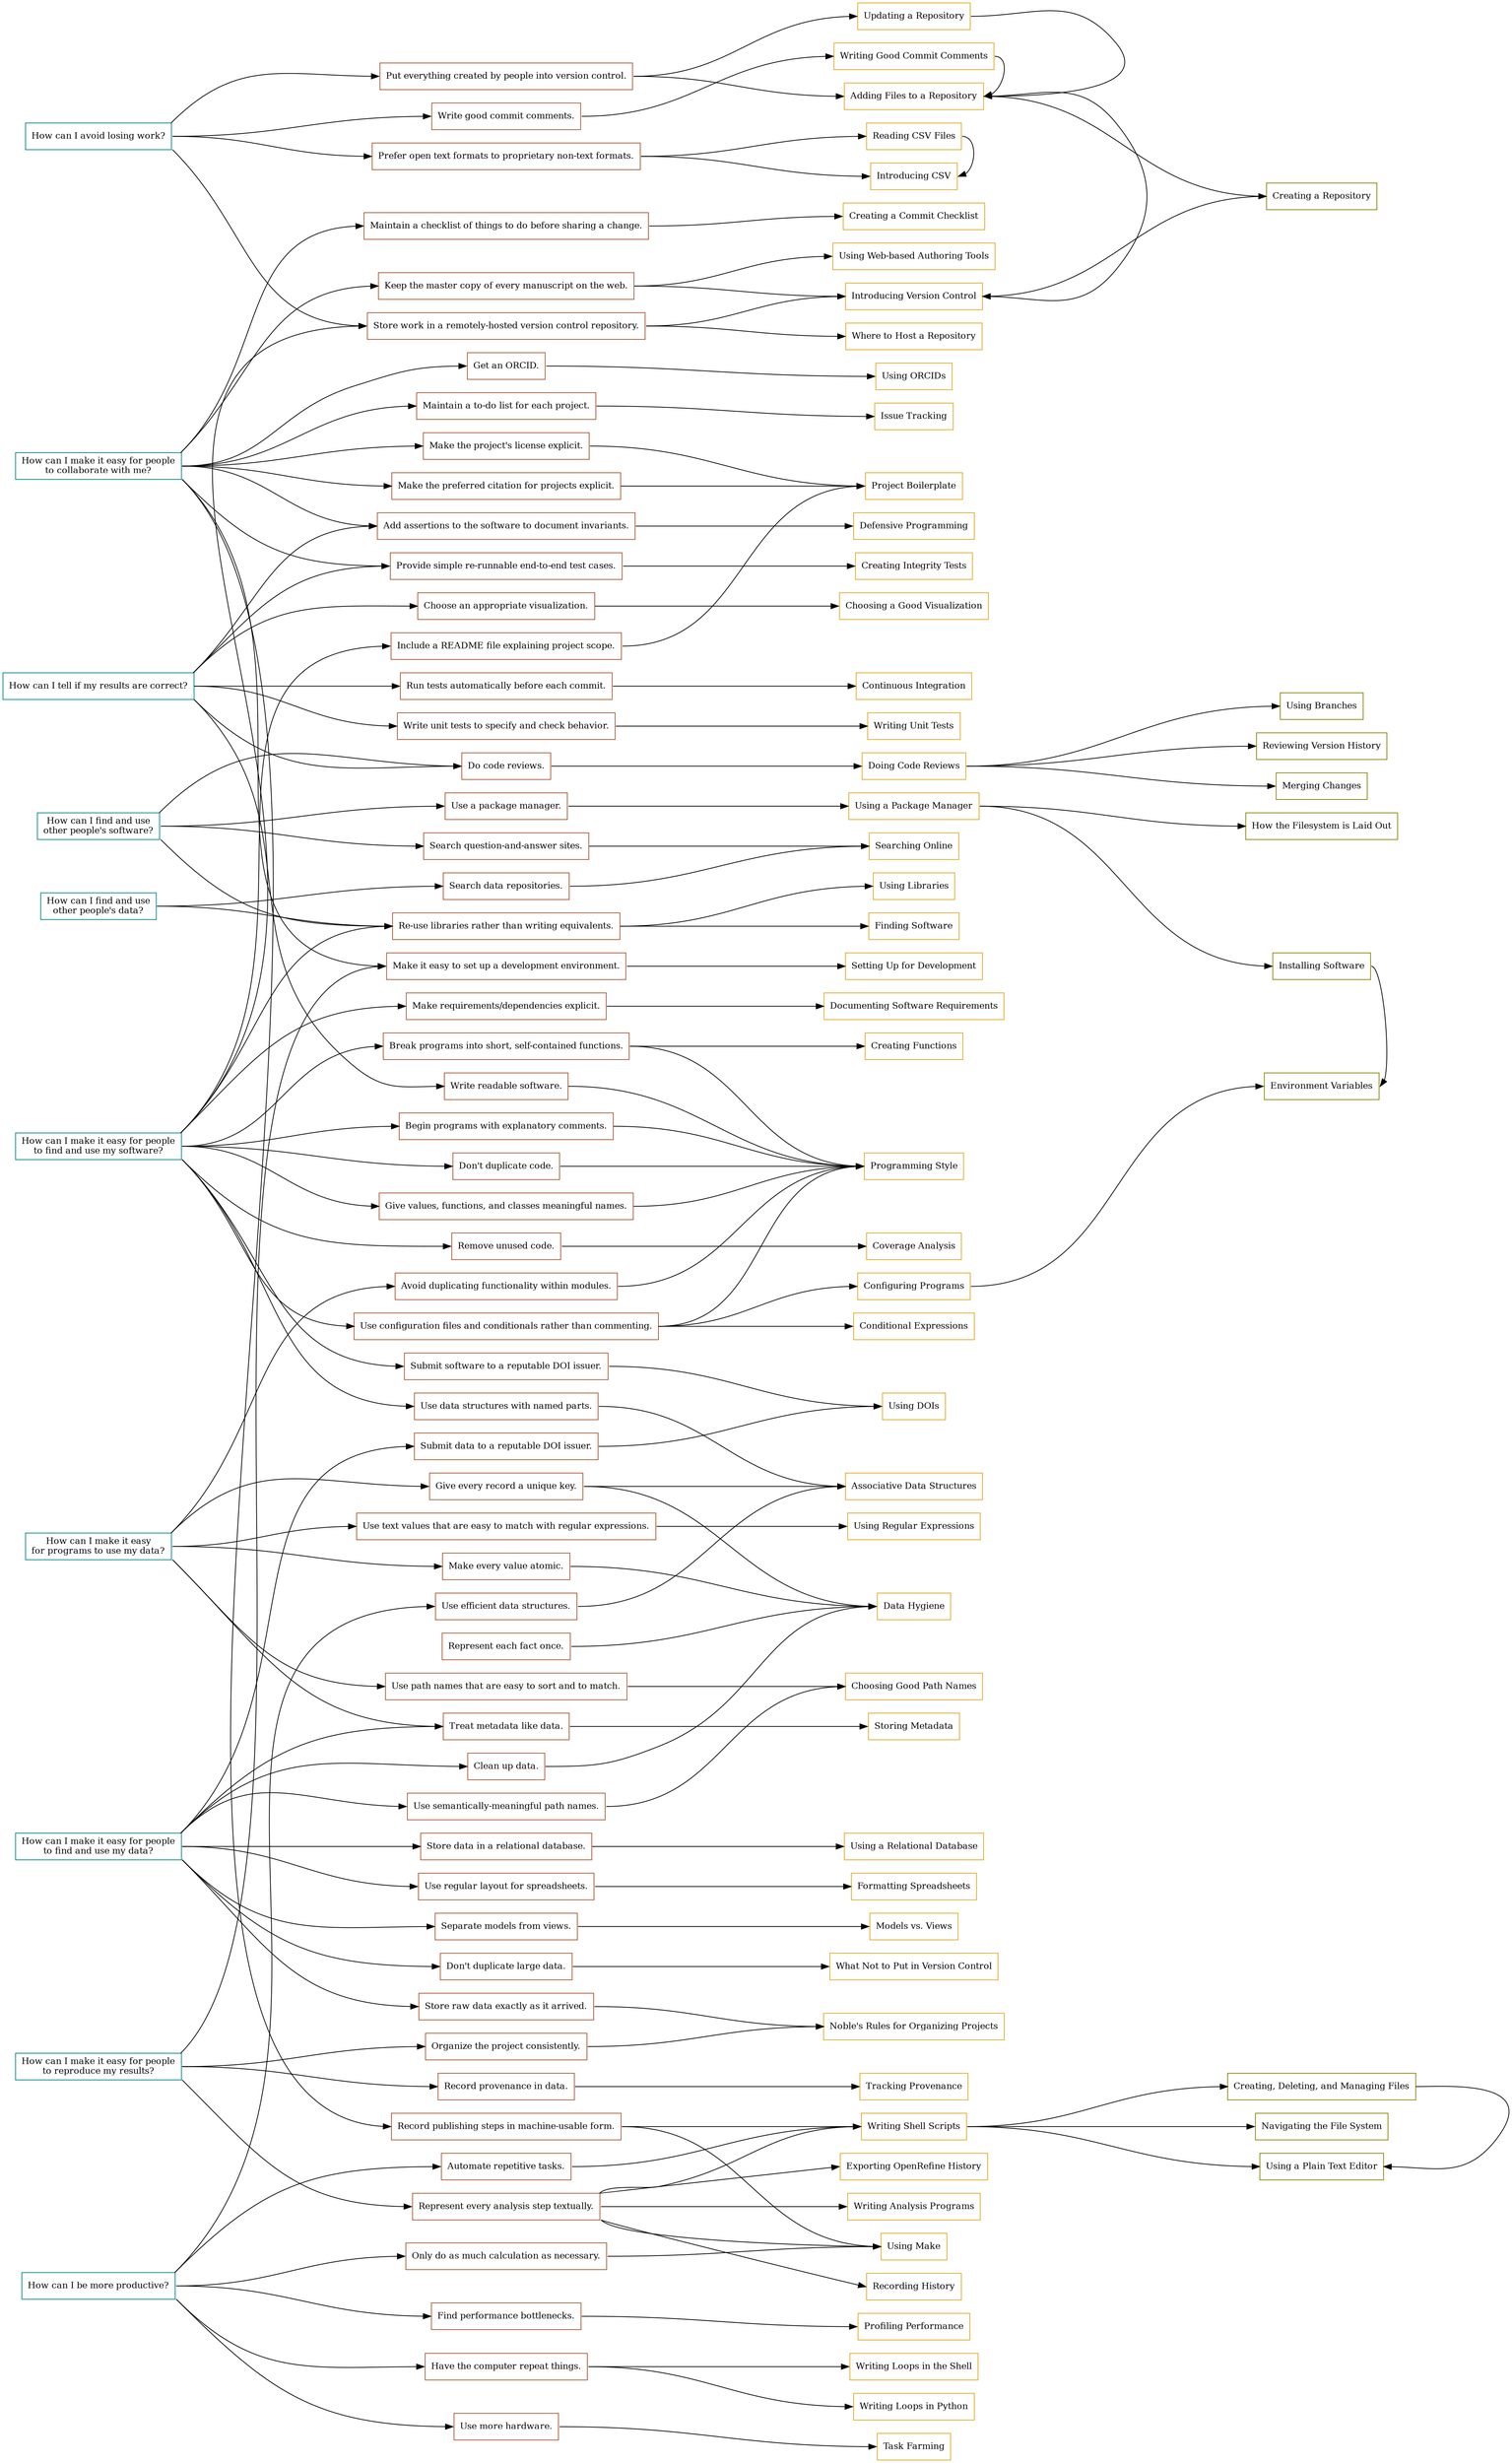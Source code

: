 // Where's open?
digraph scb {
	// Properties.
	rankdir = "LR";
	ranksep = "3 equally";
	node [shape="box", fontsize=12];

	// ----------------------------------------
	// Questions.
	// ----------------------------------------
	subgraph questions {
		node [color="teal"];
		rank = "same";
		q_avoid_losing_work [label="How can I avoid losing work?"];
		q_find_use_others_data [label="How can I find and use\nother people's data?"];
		q_make_data_findable [label="How can I make it easy for people\nto find and use my data?"];
		q_make_data_usable_by_programs [label="How can I make it easy\nfor programs to use my data?"];
		q_find_use_others_software [label="How can I find and use\nother people's software?"];
		q_make_software_findable_usable [label="How can I make it easy for people\nto find and use my software?"];
		q_results_correct [label="How can I tell if my results are correct?"];
		q_results_reproducible [label="How can I make it easy for people\nto reproduce my results?"];
		q_improve_productivity [label="How can I be more productive?"];
		q_make_collaboration_easy [label="How can I make it easy for people\nto collaborate with me?"];
	}

	// ----------------------------------------
	// Answers.
	// ----------------------------------------
	subgraph answers {
		node [color="sienna"];
		rank = "same";
		a_add_assertions [label="Add assertions to the software to document invariants."];
		a_add_human_work_to_repo [label="Put everything created by people into version control."];
		a_atomic_values [label="Make every value atomic."];
		a_automate_tasks [label="Automate repetitive tasks."];
		a_avoid_duplication [label="Avoid duplicating functionality within modules."];
		a_build_and_smoke_tests [label="Provide simple re-runnable end-to-end test cases."];
		a_choose_visualization [label="Choose an appropriate visualization."];
		a_clean_up_data [label="Clean up data."];
		a_code_reviews [label="Do code reviews."];
		a_commit_checklist [label="Maintain a checklist of things to do before sharing a change."];
		a_consistent_project_organization [label="Organize the project consistently."];
		a_data_doi [label="Submit data to a reputable DOI issuer."];
		a_document_function [label="Begin programs with explanatory comments."];
		a_dont_duplicate_code [label="Don't duplicate code."];
		a_dont_duplicate_large_data [label="Don't duplicate large data."];
		a_eliminate_redundant_calculation [label="Only do as much calculation as necessary."];
		a_explicit_requirements [label="Make requirements/dependencies explicit."];
		a_get_orcid [label="Get an ORCID."];
		a_give_code_meaningful_names [label="Give values, functions, and classes meaningful names."];
		a_good_commit_comments [label="Write good commit comments."];
		a_have_computer_repeat_things [label="Have the computer repeat things."];
		a_include_readme [label="Include a README file explaining project scope."];
		a_keys_for_records [label="Give every record a unique key."];
		a_master_manuscript_online [label="Keep the master copy of every manuscript on the web."];
		a_meaningful_path_names [label="Use semantically-meaningful path names."];
		a_prefer_open_text [label="Prefer open text formats to proprietary non-text formats."];
		a_profile_performance [label="Find performance bottlenecks."];
		a_project_todo_list [label="Maintain a to-do list for each project."];
		a_record_analysis_steps_textually [label="Represent every analysis step textually."];
		a_record_data_provenance [label="Record provenance in data."];
		a_record_publishing_steps [label="Record publishing steps in machine-usable form."];
		a_regular_spreadsheet_layout [label="Use regular layout for spreadsheets."];
		a_remove_unused_code [label="Remove unused code."];
		a_represent_each_fact_once [label="Represent each fact once."];
		a_reuse_libraries [label="Re-use libraries rather than writing equivalents."];
		a_run_precommit_checks [label="Run tests automatically before each commit."];
		a_separate_models_from_views [label="Separate models from views."];
		a_set_up_development [label="Make it easy to set up a development environment."];
		a_software_doi [label="Submit software to a reputable DOI issuer."];
		a_specify_citation [label="Make the preferred citation for projects explicit."];
		a_specify_license [label="Make the project's license explicit."];
		a_store_raw_data [label="Store raw data exactly as it arrived."];
		a_store_work_remote_repo [label="Store work in a remotely-hosted version control repository."];
		a_treat_metadata_like_data [label="Treat metadata like data."];
		a_use_associative_data_structures [label="Use data structures with named parts."];
		a_use_clusters [label="Use more hardware."];
		a_use_config_files [label="Use configuration files and conditionals rather than commenting."];
		a_use_efficient_data_structures [label="Use efficient data structures."];
		a_use_functions [label="Break programs into short, self-contained functions."];
		a_use_matchable_text [label="Use text values that are easy to match with regular expressions."];
		a_use_relational_database [label="Store data in a relational database."];
		a_use_sortable_matchable_path_names [label="Use path names that are easy to sort and to match."];
		a_write_readable_software [label="Write readable software."];
		a_write_unit_tests [label="Write unit tests to specify and check behavior."];
		a_use_package_manager [label="Use a package manager."];
		a_search_answer_sites [label="Search question-and-answer sites."];
		a_search_data_repositories [label="Search data repositories."];
	}

	// ----------------------------------------
	// Topics 1: immediate skills.
	// ----------------------------------------
	subgraph topics_1 {
		node [color="goldenrod"];
		rank = "same";
		t_add_to_repository [label="Adding Files to a Repository"];
		t_associative_structures [label="Associative Data Structures"];
		t_boilerplate [label="Project Boilerplate"];
		t_choosing_good_path_names [label="Choosing Good Path Names"];
		t_choosing_repository_host [label="Where to Host a Repository"];
		t_choosing_visualization [label="Choosing a Good Visualization"];
		t_code_reviews [label="Doing Code Reviews"];
		t_commit_checklist [label="Creating a Commit Checklist"];
		t_conditionals [label="Conditional Expressions"];
		t_continuous_integration [label="Continuous Integration"];
		t_coverage [label="Coverage Analysis"];
		t_creating_functions [label="Creating Functions"];
		t_creating_integrity_tests [label="Creating Integrity Tests"];
		t_csv_intro [label="Introducing CSV"];
		t_data_hygiene [label="Data Hygiene"];
		t_defensive_programming [label="Defensive Programming"];
		t_documenting_requirements [label="Documenting Software Requirements"];
		t_exporting_openrefine_history [label="Exporting OpenRefine History"];
		t_finding_software [label="Finding Software"];
		t_formatting_spreadsheets [label="Formatting Spreadsheets"];
		t_getting_doi [label="Using DOIs"];
		t_getting_orcid [label="Using ORCIDs"];
		t_good_commit_comments [label="Writing Good Commit Comments"];
		t_issue_tracking [label="Issue Tracking"];
		t_metadata [label="Storing Metadata"];
		t_models_vs_views [label="Models vs. Views"];
		t_nobles_rules [label="Noble's Rules for Organizing Projects"];
		t_profiling [label="Profiling Performance"];
		t_program_configuration [label="Configuring Programs"];
		t_programming_style [label="Programming Style"];
		t_read_csv [label="Reading CSV Files"];
		t_recording_history [label="Recording History"];
		t_setting_up_for_development [label="Setting Up for Development"];
		t_task_farming [label="Task Farming"];
		t_tracking_provenance [label="Tracking Provenance"];
		t_update_repository [label="Updating a Repository"];
		t_using_libraries [label="Using Libraries"];
		t_using_make [label="Using Make"];
		t_using_regular_expressions [label="Using Regular Expressions"];
		t_using_sql [label="Using a Relational Database"];
		t_using_web_authoring [label="Using Web-based Authoring Tools"];
		t_version_control_intro [label="Introducing Version Control"];
		t_what_not_to_store [label="What Not to Put in Version Control"];
		t_writing_analysis_programs [label="Writing Analysis Programs"];
		t_writing_python_loops [label="Writing Loops in Python"];
		t_writing_shell_loops [label="Writing Loops in the Shell"];
		t_writing_shell_scripts [label="Writing Shell Scripts"];
		t_writing_unit_tests [label="Writing Unit Tests"];
		t_search_online [label="Searching Online"];
		t_use_package_manager [label="Using a Package Manager"];
	}

	// ----------------------------------------
	// Topics 2: prerequisite skills.
	// ----------------------------------------
	subgraph topics_2 {
		node [color="olive"];
		rank = "same";

		t_navigating_file_system [label="Navigating the File System"];
		t_managing_files [label="Creating, Deleting, and Managing Files"];
		t_using_editor [label="Using a Plain Text Editor"];
		t_filesystem_layout [label="How the Filesystem is Laid Out"];
		t_installing_software [label="Installing Software"];
		t_environment_variables [label="Environment Variables"];

		t_creating_repository [label="Creating a Repository"];
		t_reviewing_version_history [label="Reviewing Version History"]; //-
		t_merging_changes [label="Merging Changes"]; //-
		t_using_branches [label="Using Branches"];
	}

	// ----------------------------------------
	// Questions to answers.
	// ----------------------------------------

	q_avoid_losing_work:ne -> a_add_human_work_to_repo:w;
	q_avoid_losing_work:e -> a_good_commit_comments:w;
	q_avoid_losing_work:e -> a_prefer_open_text:w;
	q_avoid_losing_work:se -> a_store_work_remote_repo:w;

	q_find_use_others_data:e -> a_search_data_repositories:w;
	q_find_use_others_data:e -> a_reuse_libraries:w;

	q_make_data_findable:ne -> a_clean_up_data:w;
	q_make_data_findable:ne -> a_data_doi:w;
	q_make_data_findable:ne -> a_meaningful_path_names:w;
	q_make_data_findable:ne -> a_treat_metadata_like_data:w;
	q_make_data_findable:e -> a_use_relational_database:w;
	q_make_data_findable:e -> a_regular_spreadsheet_layout:w;
	q_make_data_findable:se -> a_store_raw_data:w;
	q_make_data_findable:se -> a_separate_models_from_views:w;
	q_make_data_findable:se -> a_dont_duplicate_large_data:w;

	q_make_data_usable_by_programs:ne -> a_keys_for_records:w;
	q_make_data_usable_by_programs:ne -> a_avoid_duplication:w;
	q_make_data_usable_by_programs:e -> a_atomic_values:w;
	q_make_data_usable_by_programs:e -> a_use_matchable_text:w;
	q_make_data_usable_by_programs:se -> a_treat_metadata_like_data:w;
	q_make_data_usable_by_programs:se -> a_use_sortable_matchable_path_names:w;

	q_find_use_others_software:ne -> a_code_reviews:w;
	q_find_use_others_software:e -> a_use_package_manager:w;
	q_find_use_others_software:e -> a_search_answer_sites:w;
	q_find_use_others_software:se -> a_reuse_libraries:w;

	q_make_software_findable_usable:ne -> a_explicit_requirements:w;
	q_make_software_findable_usable:ne -> a_store_work_remote_repo:w;
	q_make_software_findable_usable:ne -> a_reuse_libraries:w;
	q_make_software_findable_usable:ne -> a_include_readme:w;
	q_make_software_findable_usable:e -> a_document_function:w;
	q_make_software_findable_usable:e -> a_give_code_meaningful_names:w;
	q_make_software_findable_usable:e -> a_dont_duplicate_code:w;
	q_make_software_findable_usable:e -> a_use_functions:w;
	q_make_software_findable_usable:se -> a_software_doi:w;
	q_make_software_findable_usable:se -> a_remove_unused_code:w;
	q_make_software_findable_usable:se -> a_use_associative_data_structures:w;
	q_make_software_findable_usable:se -> a_use_config_files:w;

	q_results_correct:ne -> a_choose_visualization:w;
	q_results_correct:ne -> a_add_assertions:w;
	q_results_correct:ne -> a_build_and_smoke_tests:w;
	q_results_correct:e -> a_run_precommit_checks:w;
	q_results_correct:e -> a_write_unit_tests:w;
	q_results_correct:se -> a_write_readable_software:w;
	q_results_correct:se -> a_code_reviews:w;

	q_results_reproducible:ne -> a_set_up_development:w;
	q_results_reproducible:e -> a_record_data_provenance:w;
	q_results_reproducible:e -> a_consistent_project_organization:w;
	q_results_reproducible:se -> a_record_analysis_steps_textually:w;

	q_improve_productivity:ne -> a_automate_tasks:w;
	q_improve_productivity:ne -> a_use_efficient_data_structures:w;
	q_improve_productivity:e -> a_eliminate_redundant_calculation:w;
	q_improve_productivity:e -> a_profile_performance:w;
	q_improve_productivity:se -> a_have_computer_repeat_things:w;
	q_improve_productivity:se -> a_use_clusters:w;

	q_make_collaboration_easy:ne -> a_commit_checklist:w;
	q_make_collaboration_easy:ne -> a_master_manuscript_online:w;
	q_make_collaboration_easy:e -> a_add_assertions:w;
	q_make_collaboration_easy:e -> a_get_orcid:w;
	q_make_collaboration_easy:e -> a_project_todo_list:w;
	q_make_collaboration_easy:e -> a_specify_license:w;
	q_make_collaboration_easy:e -> a_specify_citation:w;
	q_make_collaboration_easy:se -> a_build_and_smoke_tests:w;
	q_make_collaboration_easy:se -> a_record_publishing_steps:w;
	q_make_collaboration_easy:se -> a_set_up_development:w;

	// ----------------------------------------
	// Answers to topics.
	// ----------------------------------------

	a_add_assertions:e -> t_defensive_programming:w;

	a_add_human_work_to_repo:e -> t_add_to_repository:w;
	a_add_human_work_to_repo:e -> t_update_repository:w;

	a_atomic_values:e -> t_data_hygiene:w;

	a_automate_tasks:e -> t_writing_shell_scripts:w;

	a_avoid_duplication:e -> t_programming_style:w;

	a_build_and_smoke_tests:e -> t_creating_integrity_tests:w;

	a_choose_visualization:e -> t_choosing_visualization:w;

	a_clean_up_data:e -> t_data_hygiene:w;

	a_code_reviews:e -> t_code_reviews:w;

	a_commit_checklist:e -> t_commit_checklist:w;

	a_consistent_project_organization:e -> t_nobles_rules:w;

	a_data_doi:e -> t_getting_doi:w;

	a_document_function:e -> t_programming_style:w;

	a_dont_duplicate_code:e -> t_programming_style:w;

	a_dont_duplicate_large_data:e -> t_what_not_to_store:w;

	a_eliminate_redundant_calculation:e -> t_using_make:w;

	a_explicit_requirements:e -> t_documenting_requirements:w;

	a_get_orcid:e -> t_getting_orcid:w;

	a_give_code_meaningful_names:e -> t_programming_style:w;

	a_good_commit_comments:e -> t_good_commit_comments:w;

	a_have_computer_repeat_things:e -> t_writing_python_loops:w;
	a_have_computer_repeat_things:e -> t_writing_shell_loops:w;

	a_include_readme:e -> t_boilerplate:w;

	a_keys_for_records:e -> t_associative_structures:w;
	a_keys_for_records:e -> t_data_hygiene:w;

	a_master_manuscript_online:e -> t_using_web_authoring:w;
	a_master_manuscript_online:e -> t_version_control_intro:w;

	a_meaningful_path_names:e -> t_choosing_good_path_names:w;

	a_prefer_open_text:e -> t_csv_intro:w;
	a_prefer_open_text:e -> t_read_csv:w;

	a_profile_performance:e -> t_profiling:w;

	a_project_todo_list:e -> t_issue_tracking:w;

	a_record_analysis_steps_textually:ne -> t_exporting_openrefine_history:w;
	a_record_analysis_steps_textually:ne -> t_writing_shell_scripts:w;
	a_record_analysis_steps_textually:e -> t_writing_analysis_programs:w;
	a_record_analysis_steps_textually:se -> t_recording_history:w;
	a_record_analysis_steps_textually:se -> t_using_make:w;

	a_record_data_provenance:e -> t_tracking_provenance:w;

	a_record_publishing_steps:e -> t_using_make:w;
	a_record_publishing_steps:e -> t_writing_shell_scripts:w;

	a_regular_spreadsheet_layout:e -> t_formatting_spreadsheets:w;

	a_remove_unused_code:e -> t_coverage:w;

	a_represent_each_fact_once:e -> t_data_hygiene:w;

	a_reuse_libraries:e -> t_finding_software:w;
	a_reuse_libraries:e -> t_using_libraries:w;

	a_run_precommit_checks:e -> t_continuous_integration:w;

	a_separate_models_from_views:e -> t_models_vs_views:w;

	a_set_up_development:e -> t_setting_up_for_development:w;

	a_software_doi:e -> t_getting_doi:w;

	a_specify_citation:e -> t_boilerplate:w;

	a_specify_license:e -> t_boilerplate:w;

	a_store_raw_data:e -> t_nobles_rules:w;

	a_store_work_remote_repo:e -> t_choosing_repository_host:w;
	a_store_work_remote_repo:e -> t_version_control_intro:w;

	a_treat_metadata_like_data:e -> t_metadata:w;

	a_use_associative_data_structures:e -> t_associative_structures:w;

	a_use_clusters:e -> t_task_farming:w;

	a_use_config_files:e -> t_conditionals:w;
	a_use_config_files:e -> t_program_configuration:w;
	a_use_config_files:e -> t_programming_style:w;

	a_use_efficient_data_structures:e -> t_associative_structures:w;

	a_use_functions:e -> t_creating_functions:w;
	a_use_functions:e -> t_programming_style:w;

	a_use_matchable_text:e -> t_using_regular_expressions:w;

	a_use_relational_database:e -> t_using_sql:w;

	a_use_sortable_matchable_path_names:e -> t_choosing_good_path_names:w;

	a_write_readable_software:e -> t_programming_style:w;

	a_write_unit_tests:e -> t_writing_unit_tests:w;

	a_search_answer_sites:e -> t_search_online:w;
	a_search_data_repositories:e -> t_search_online:w;

	a_use_package_manager:e -> t_use_package_manager:w;

	// ----------------------------------------
	// Topics to topics.
	// ----------------------------------------

	t_add_to_repository:e -> t_version_control_intro:e;
	t_update_repository:e -> t_add_to_repository:e;
	t_good_commit_comments:e -> t_add_to_repository:e;

	t_read_csv:e -> t_csv_intro:e;

	t_writing_shell_scripts:e -> t_navigating_file_system:w;
	t_writing_shell_scripts:e -> t_managing_files:w;
	t_writing_shell_scripts:e -> t_using_editor:w;
	t_managing_files:e -> t_using_editor:e;
	t_use_package_manager:e -> t_filesystem_layout:w;
	t_use_package_manager:e -> t_installing_software:w;
	t_installing_software:e -> t_environment_variables:e;
	t_program_configuration:e -> t_environment_variables:w;

	t_add_to_repository:e -> t_creating_repository:w;
	t_creating_repository:w -> t_version_control_intro:e;
	t_code_reviews:e -> t_reviewing_version_history:w;
	t_code_reviews:e -> t_merging_changes:w;
	t_code_reviews:e -> t_using_branches:w;
}
